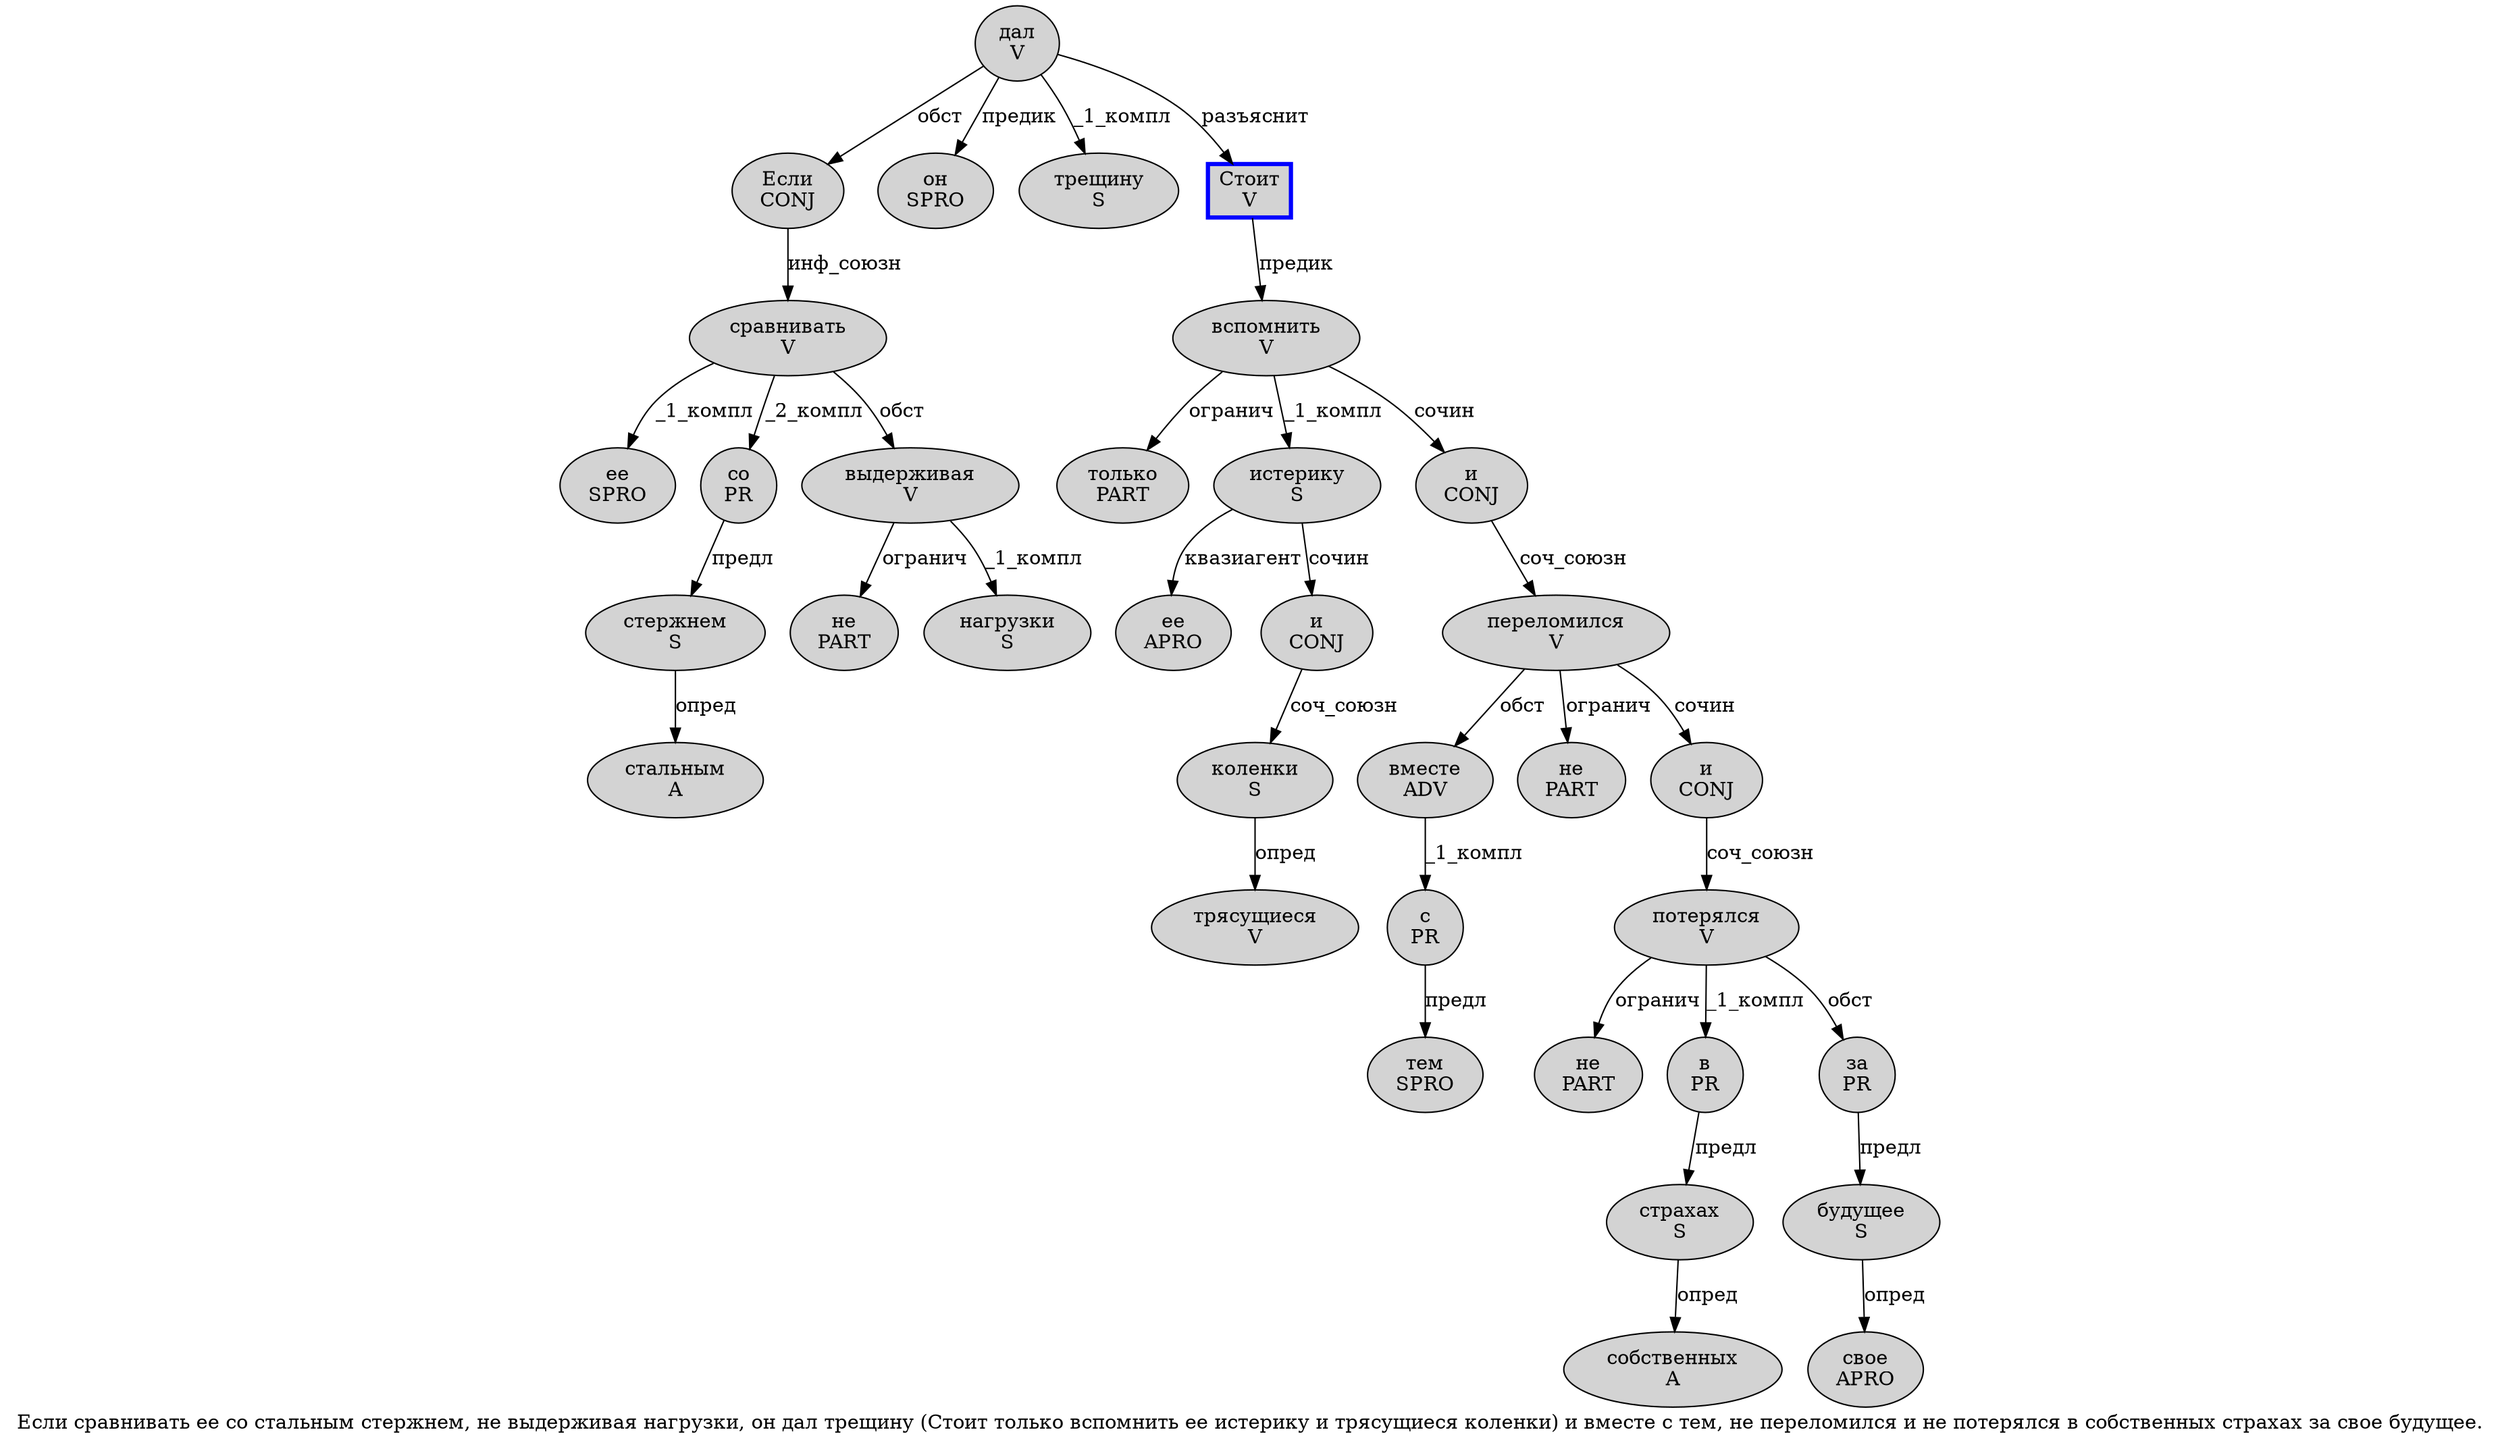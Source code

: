 digraph SENTENCE_725 {
	graph [label="Если сравнивать ее со стальным стержнем, не выдерживая нагрузки, он дал трещину (Стоит только вспомнить ее истерику и трясущиеся коленки) и вместе с тем, не переломился и не потерялся в собственных страхах за свое будущее."]
	node [style=filled]
		0 [label="Если
CONJ" color="" fillcolor=lightgray penwidth=1 shape=ellipse]
		1 [label="сравнивать
V" color="" fillcolor=lightgray penwidth=1 shape=ellipse]
		2 [label="ее
SPRO" color="" fillcolor=lightgray penwidth=1 shape=ellipse]
		3 [label="со
PR" color="" fillcolor=lightgray penwidth=1 shape=ellipse]
		4 [label="стальным
A" color="" fillcolor=lightgray penwidth=1 shape=ellipse]
		5 [label="стержнем
S" color="" fillcolor=lightgray penwidth=1 shape=ellipse]
		7 [label="не
PART" color="" fillcolor=lightgray penwidth=1 shape=ellipse]
		8 [label="выдерживая
V" color="" fillcolor=lightgray penwidth=1 shape=ellipse]
		9 [label="нагрузки
S" color="" fillcolor=lightgray penwidth=1 shape=ellipse]
		11 [label="он
SPRO" color="" fillcolor=lightgray penwidth=1 shape=ellipse]
		12 [label="дал
V" color="" fillcolor=lightgray penwidth=1 shape=ellipse]
		13 [label="трещину
S" color="" fillcolor=lightgray penwidth=1 shape=ellipse]
		15 [label="Стоит
V" color=blue fillcolor=lightgray penwidth=3 shape=box]
		16 [label="только
PART" color="" fillcolor=lightgray penwidth=1 shape=ellipse]
		17 [label="вспомнить
V" color="" fillcolor=lightgray penwidth=1 shape=ellipse]
		18 [label="ее
APRO" color="" fillcolor=lightgray penwidth=1 shape=ellipse]
		19 [label="истерику
S" color="" fillcolor=lightgray penwidth=1 shape=ellipse]
		20 [label="и
CONJ" color="" fillcolor=lightgray penwidth=1 shape=ellipse]
		21 [label="трясущиеся
V" color="" fillcolor=lightgray penwidth=1 shape=ellipse]
		22 [label="коленки
S" color="" fillcolor=lightgray penwidth=1 shape=ellipse]
		24 [label="и
CONJ" color="" fillcolor=lightgray penwidth=1 shape=ellipse]
		25 [label="вместе
ADV" color="" fillcolor=lightgray penwidth=1 shape=ellipse]
		26 [label="с
PR" color="" fillcolor=lightgray penwidth=1 shape=ellipse]
		27 [label="тем
SPRO" color="" fillcolor=lightgray penwidth=1 shape=ellipse]
		29 [label="не
PART" color="" fillcolor=lightgray penwidth=1 shape=ellipse]
		30 [label="переломился
V" color="" fillcolor=lightgray penwidth=1 shape=ellipse]
		31 [label="и
CONJ" color="" fillcolor=lightgray penwidth=1 shape=ellipse]
		32 [label="не
PART" color="" fillcolor=lightgray penwidth=1 shape=ellipse]
		33 [label="потерялся
V" color="" fillcolor=lightgray penwidth=1 shape=ellipse]
		34 [label="в
PR" color="" fillcolor=lightgray penwidth=1 shape=ellipse]
		35 [label="собственных
A" color="" fillcolor=lightgray penwidth=1 shape=ellipse]
		36 [label="страхах
S" color="" fillcolor=lightgray penwidth=1 shape=ellipse]
		37 [label="за
PR" color="" fillcolor=lightgray penwidth=1 shape=ellipse]
		38 [label="свое
APRO" color="" fillcolor=lightgray penwidth=1 shape=ellipse]
		39 [label="будущее
S" color="" fillcolor=lightgray penwidth=1 shape=ellipse]
			8 -> 7 [label="огранич"]
			8 -> 9 [label="_1_компл"]
			20 -> 22 [label="соч_союзн"]
			0 -> 1 [label="инф_союзн"]
			3 -> 5 [label="предл"]
			1 -> 2 [label="_1_компл"]
			1 -> 3 [label="_2_компл"]
			1 -> 8 [label="обст"]
			25 -> 26 [label="_1_компл"]
			31 -> 33 [label="соч_союзн"]
			22 -> 21 [label="опред"]
			26 -> 27 [label="предл"]
			24 -> 30 [label="соч_союзн"]
			5 -> 4 [label="опред"]
			19 -> 18 [label="квазиагент"]
			19 -> 20 [label="сочин"]
			39 -> 38 [label="опред"]
			33 -> 32 [label="огранич"]
			33 -> 34 [label="_1_компл"]
			33 -> 37 [label="обст"]
			17 -> 16 [label="огранич"]
			17 -> 19 [label="_1_компл"]
			17 -> 24 [label="сочин"]
			37 -> 39 [label="предл"]
			15 -> 17 [label="предик"]
			12 -> 0 [label="обст"]
			12 -> 11 [label="предик"]
			12 -> 13 [label="_1_компл"]
			12 -> 15 [label="разъяснит"]
			34 -> 36 [label="предл"]
			36 -> 35 [label="опред"]
			30 -> 25 [label="обст"]
			30 -> 29 [label="огранич"]
			30 -> 31 [label="сочин"]
}